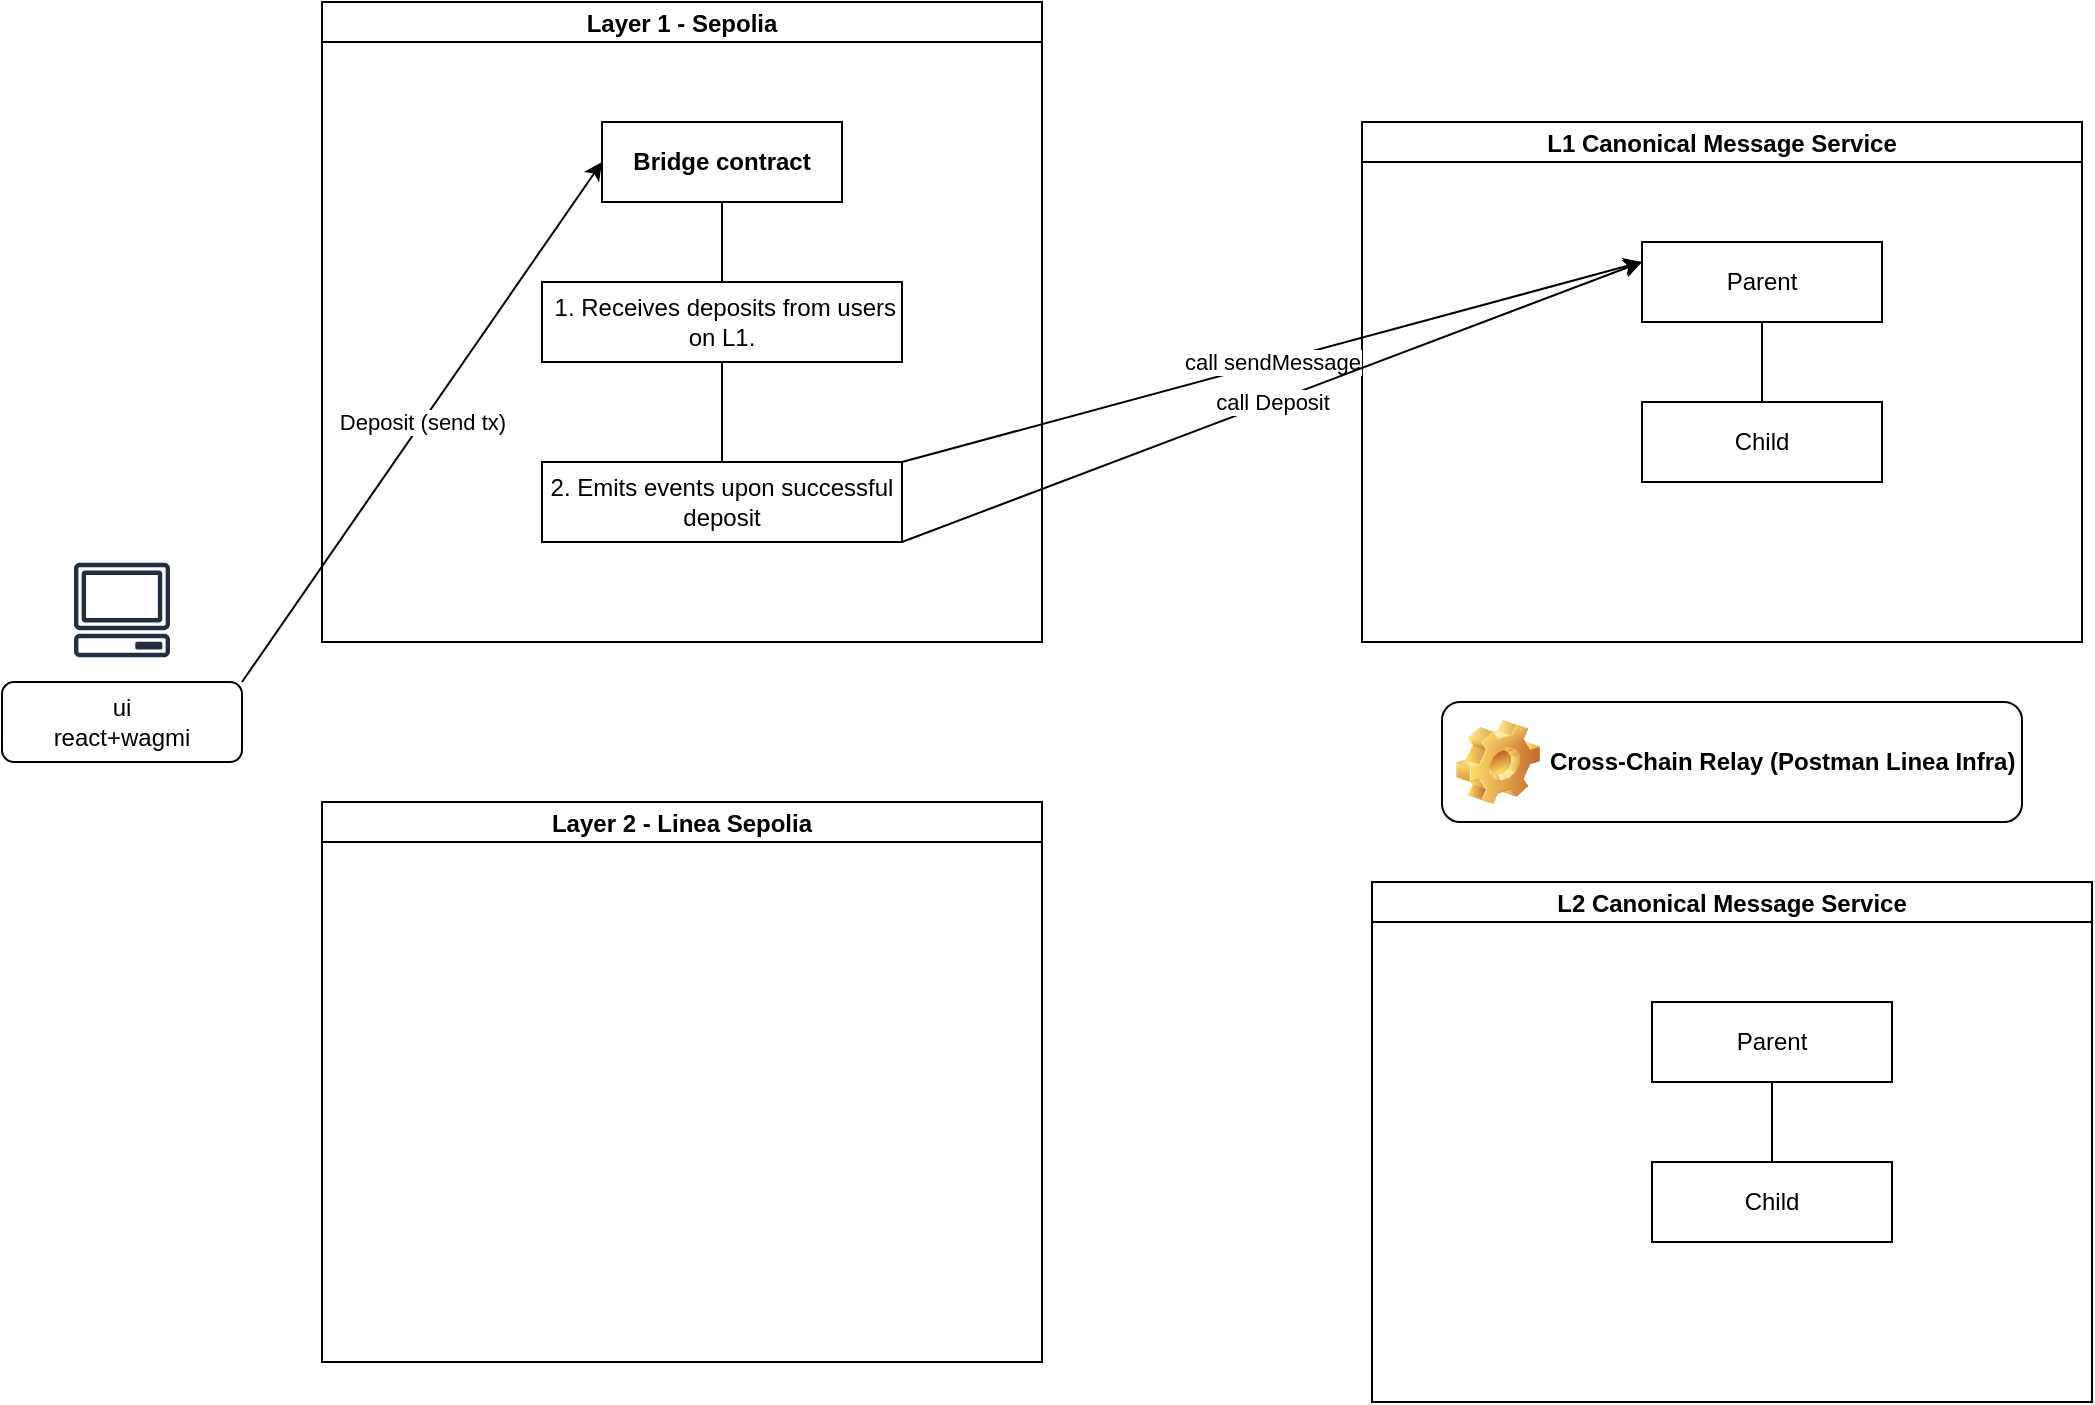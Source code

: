 <mxfile version="26.2.12">
  <diagram id="C5RBs43oDa-KdzZeNtuy" name="Page-1">
    <mxGraphModel dx="1275" dy="819" grid="1" gridSize="10" guides="1" tooltips="1" connect="1" arrows="1" fold="1" page="1" pageScale="1" pageWidth="1169" pageHeight="827" math="0" shadow="0">
      <root>
        <mxCell id="WIyWlLk6GJQsqaUBKTNV-0" />
        <mxCell id="WIyWlLk6GJQsqaUBKTNV-1" parent="WIyWlLk6GJQsqaUBKTNV-0" />
        <mxCell id="WIyWlLk6GJQsqaUBKTNV-3" value="ui&lt;div&gt;react+wagmi&lt;/div&gt;" style="rounded=1;whiteSpace=wrap;html=1;fontSize=12;glass=0;strokeWidth=1;shadow=0;" parent="WIyWlLk6GJQsqaUBKTNV-1" vertex="1">
          <mxGeometry y="420" width="120" height="40" as="geometry" />
        </mxCell>
        <mxCell id="Al4ZoM-40ktBuifCsNM9-0" value="&lt;div&gt;&lt;br&gt;&lt;/div&gt;&lt;div&gt;&lt;br&gt;&lt;/div&gt;" style="sketch=0;outlineConnect=0;fontColor=#232F3E;gradientColor=none;strokeColor=#232F3E;fillColor=#ffffff;dashed=0;verticalLabelPosition=bottom;verticalAlign=top;align=center;html=1;fontSize=12;fontStyle=0;aspect=fixed;shape=mxgraph.aws4.resourceIcon;resIcon=mxgraph.aws4.client;" vertex="1" parent="WIyWlLk6GJQsqaUBKTNV-1">
          <mxGeometry x="30" y="354" width="60" height="60" as="geometry" />
        </mxCell>
        <mxCell id="Al4ZoM-40ktBuifCsNM9-16" value="" style="endArrow=classic;html=1;rounded=0;exitX=1;exitY=0;exitDx=0;exitDy=0;labelBackgroundColor=default;entryX=0;entryY=0.5;entryDx=0;entryDy=0;" edge="1" parent="WIyWlLk6GJQsqaUBKTNV-1" source="WIyWlLk6GJQsqaUBKTNV-3" target="Al4ZoM-40ktBuifCsNM9-31">
          <mxGeometry relative="1" as="geometry">
            <mxPoint x="120" y="439.38" as="sourcePoint" />
            <mxPoint x="110" y="290" as="targetPoint" />
          </mxGeometry>
        </mxCell>
        <mxCell id="Al4ZoM-40ktBuifCsNM9-17" value="Deposit (send tx&lt;span style=&quot;background-color: light-dark(#ffffff, var(--ge-dark-color, #121212)); color: light-dark(rgb(0, 0, 0), rgb(255, 255, 255));&quot;&gt;)&lt;/span&gt;" style="edgeLabel;resizable=0;html=1;;align=center;verticalAlign=middle;" connectable="0" vertex="1" parent="Al4ZoM-40ktBuifCsNM9-16">
          <mxGeometry relative="1" as="geometry">
            <mxPoint as="offset" />
          </mxGeometry>
        </mxCell>
        <mxCell id="Al4ZoM-40ktBuifCsNM9-21" value="L1 Canonical Message Service" style="swimlane;startSize=20;horizontal=1;containerType=tree;fontStyle=1" vertex="1" parent="WIyWlLk6GJQsqaUBKTNV-1">
          <mxGeometry x="680" y="140" width="360" height="260" as="geometry" />
        </mxCell>
        <mxCell id="Al4ZoM-40ktBuifCsNM9-22" value="" style="edgeStyle=elbowEdgeStyle;elbow=vertical;sourcePerimeterSpacing=0;targetPerimeterSpacing=0;startArrow=none;endArrow=none;rounded=0;curved=0;" edge="1" parent="Al4ZoM-40ktBuifCsNM9-21" source="Al4ZoM-40ktBuifCsNM9-23" target="Al4ZoM-40ktBuifCsNM9-24">
          <mxGeometry relative="1" as="geometry" />
        </mxCell>
        <mxCell id="Al4ZoM-40ktBuifCsNM9-23" value="Parent" style="whiteSpace=wrap;html=1;treeFolding=1;treeMoving=1;newEdgeStyle={&quot;edgeStyle&quot;:&quot;elbowEdgeStyle&quot;,&quot;startArrow&quot;:&quot;none&quot;,&quot;endArrow&quot;:&quot;none&quot;};" vertex="1" parent="Al4ZoM-40ktBuifCsNM9-21">
          <mxGeometry x="140" y="60" width="120" height="40" as="geometry" />
        </mxCell>
        <mxCell id="Al4ZoM-40ktBuifCsNM9-24" value="Child" style="whiteSpace=wrap;html=1;treeFolding=1;treeMoving=1;newEdgeStyle={&quot;edgeStyle&quot;:&quot;elbowEdgeStyle&quot;,&quot;startArrow&quot;:&quot;none&quot;,&quot;endArrow&quot;:&quot;none&quot;};" vertex="1" parent="Al4ZoM-40ktBuifCsNM9-21">
          <mxGeometry x="140" y="140" width="120" height="40" as="geometry" />
        </mxCell>
        <mxCell id="Al4ZoM-40ktBuifCsNM9-25" value="Layer 2 - Linea Sepolia" style="swimlane;startSize=20;horizontal=1;containerType=tree;fontStyle=1" vertex="1" parent="WIyWlLk6GJQsqaUBKTNV-1">
          <mxGeometry x="160" y="480" width="360" height="280" as="geometry" />
        </mxCell>
        <mxCell id="Al4ZoM-40ktBuifCsNM9-29" value="Layer 1 - Sepolia" style="swimlane;startSize=20;horizontal=1;containerType=tree;fontStyle=1" vertex="1" parent="WIyWlLk6GJQsqaUBKTNV-1">
          <mxGeometry x="160" y="80" width="360" height="320" as="geometry" />
        </mxCell>
        <mxCell id="Al4ZoM-40ktBuifCsNM9-46" style="edgeStyle=elbowEdgeStyle;rounded=0;orthogonalLoop=1;jettySize=auto;html=1;startArrow=none;endArrow=none;entryX=0.5;entryY=0;entryDx=0;entryDy=0;" edge="1" parent="Al4ZoM-40ktBuifCsNM9-29" source="Al4ZoM-40ktBuifCsNM9-31" target="Al4ZoM-40ktBuifCsNM9-42">
          <mxGeometry relative="1" as="geometry" />
        </mxCell>
        <mxCell id="Al4ZoM-40ktBuifCsNM9-31" value="&lt;div&gt;&lt;b&gt;Bridge contract&lt;/b&gt;&lt;/div&gt;" style="whiteSpace=wrap;html=1;treeFolding=1;treeMoving=1;newEdgeStyle={&quot;edgeStyle&quot;:&quot;elbowEdgeStyle&quot;,&quot;startArrow&quot;:&quot;none&quot;,&quot;endArrow&quot;:&quot;none&quot;};" vertex="1" parent="Al4ZoM-40ktBuifCsNM9-29">
          <mxGeometry x="140" y="60" width="120" height="40" as="geometry" />
        </mxCell>
        <mxCell id="Al4ZoM-40ktBuifCsNM9-42" value="&amp;nbsp;1. Receives deposits from users on L1." style="rounded=0;whiteSpace=wrap;html=1;" vertex="1" parent="Al4ZoM-40ktBuifCsNM9-29">
          <mxGeometry x="110" y="140" width="180" height="40" as="geometry" />
        </mxCell>
        <mxCell id="Al4ZoM-40ktBuifCsNM9-49" style="edgeStyle=elbowEdgeStyle;rounded=0;orthogonalLoop=1;jettySize=auto;html=1;startArrow=none;endArrow=none;entryX=0.5;entryY=0;entryDx=0;entryDy=0;" edge="1" target="Al4ZoM-40ktBuifCsNM9-50" source="Al4ZoM-40ktBuifCsNM9-42" parent="Al4ZoM-40ktBuifCsNM9-29">
          <mxGeometry relative="1" as="geometry">
            <mxPoint x="360" y="180" as="sourcePoint" />
          </mxGeometry>
        </mxCell>
        <mxCell id="Al4ZoM-40ktBuifCsNM9-50" value="2.&amp;nbsp;&lt;span style=&quot;color: light-dark(rgb(0, 0, 0), rgb(255, 255, 255)); background-color: transparent;&quot;&gt;Emits events upon successful deposit&lt;/span&gt;" style="rounded=0;whiteSpace=wrap;html=1;" vertex="1" parent="Al4ZoM-40ktBuifCsNM9-29">
          <mxGeometry x="110" y="230" width="180" height="40" as="geometry" />
        </mxCell>
        <mxCell id="JIerVflunIPj5snYrkfn-5" value="" style="endArrow=classic;html=1;rounded=0;entryX=0;entryY=0.25;entryDx=0;entryDy=0;exitX=1;exitY=0;exitDx=0;exitDy=0;" edge="1" parent="WIyWlLk6GJQsqaUBKTNV-1" source="Al4ZoM-40ktBuifCsNM9-50" target="Al4ZoM-40ktBuifCsNM9-23">
          <mxGeometry relative="1" as="geometry">
            <mxPoint x="520" y="305" as="sourcePoint" />
            <mxPoint x="520" y="355" as="targetPoint" />
          </mxGeometry>
        </mxCell>
        <mxCell id="JIerVflunIPj5snYrkfn-6" value="call sendMessage" style="edgeLabel;resizable=0;html=1;;align=center;verticalAlign=middle;" connectable="0" vertex="1" parent="JIerVflunIPj5snYrkfn-5">
          <mxGeometry relative="1" as="geometry" />
        </mxCell>
        <mxCell id="JIerVflunIPj5snYrkfn-7" value="" style="endArrow=classic;html=1;rounded=0;exitX=1;exitY=1;exitDx=0;exitDy=0;" edge="1" parent="WIyWlLk6GJQsqaUBKTNV-1" source="Al4ZoM-40ktBuifCsNM9-50">
          <mxGeometry relative="1" as="geometry">
            <mxPoint x="460" y="340" as="sourcePoint" />
            <mxPoint x="820" y="210" as="targetPoint" />
          </mxGeometry>
        </mxCell>
        <mxCell id="JIerVflunIPj5snYrkfn-8" value="call Deposit" style="edgeLabel;resizable=0;html=1;;align=center;verticalAlign=middle;" connectable="0" vertex="1" parent="JIerVflunIPj5snYrkfn-7">
          <mxGeometry relative="1" as="geometry" />
        </mxCell>
        <mxCell id="xB9apE_VVICnf2WEtKJq-2" value="Cross-Chain Relay (Postman Linea Infra)" style="label;whiteSpace=wrap;html=1;image=img/clipart/Gear_128x128.png" vertex="1" parent="WIyWlLk6GJQsqaUBKTNV-1">
          <mxGeometry x="720" y="430" width="290" height="60" as="geometry" />
        </mxCell>
        <mxCell id="xB9apE_VVICnf2WEtKJq-3" value="L2 Canonical Message Service" style="swimlane;startSize=20;horizontal=1;containerType=tree;fontStyle=1" vertex="1" parent="WIyWlLk6GJQsqaUBKTNV-1">
          <mxGeometry x="685" y="520" width="360" height="260" as="geometry" />
        </mxCell>
        <mxCell id="xB9apE_VVICnf2WEtKJq-4" value="" style="edgeStyle=elbowEdgeStyle;elbow=vertical;sourcePerimeterSpacing=0;targetPerimeterSpacing=0;startArrow=none;endArrow=none;rounded=0;curved=0;" edge="1" parent="xB9apE_VVICnf2WEtKJq-3" source="xB9apE_VVICnf2WEtKJq-5" target="xB9apE_VVICnf2WEtKJq-6">
          <mxGeometry relative="1" as="geometry" />
        </mxCell>
        <mxCell id="xB9apE_VVICnf2WEtKJq-5" value="Parent" style="whiteSpace=wrap;html=1;treeFolding=1;treeMoving=1;newEdgeStyle={&quot;edgeStyle&quot;:&quot;elbowEdgeStyle&quot;,&quot;startArrow&quot;:&quot;none&quot;,&quot;endArrow&quot;:&quot;none&quot;};" vertex="1" parent="xB9apE_VVICnf2WEtKJq-3">
          <mxGeometry x="140" y="60" width="120" height="40" as="geometry" />
        </mxCell>
        <mxCell id="xB9apE_VVICnf2WEtKJq-6" value="Child" style="whiteSpace=wrap;html=1;treeFolding=1;treeMoving=1;newEdgeStyle={&quot;edgeStyle&quot;:&quot;elbowEdgeStyle&quot;,&quot;startArrow&quot;:&quot;none&quot;,&quot;endArrow&quot;:&quot;none&quot;};" vertex="1" parent="xB9apE_VVICnf2WEtKJq-3">
          <mxGeometry x="140" y="140" width="120" height="40" as="geometry" />
        </mxCell>
      </root>
    </mxGraphModel>
  </diagram>
</mxfile>
